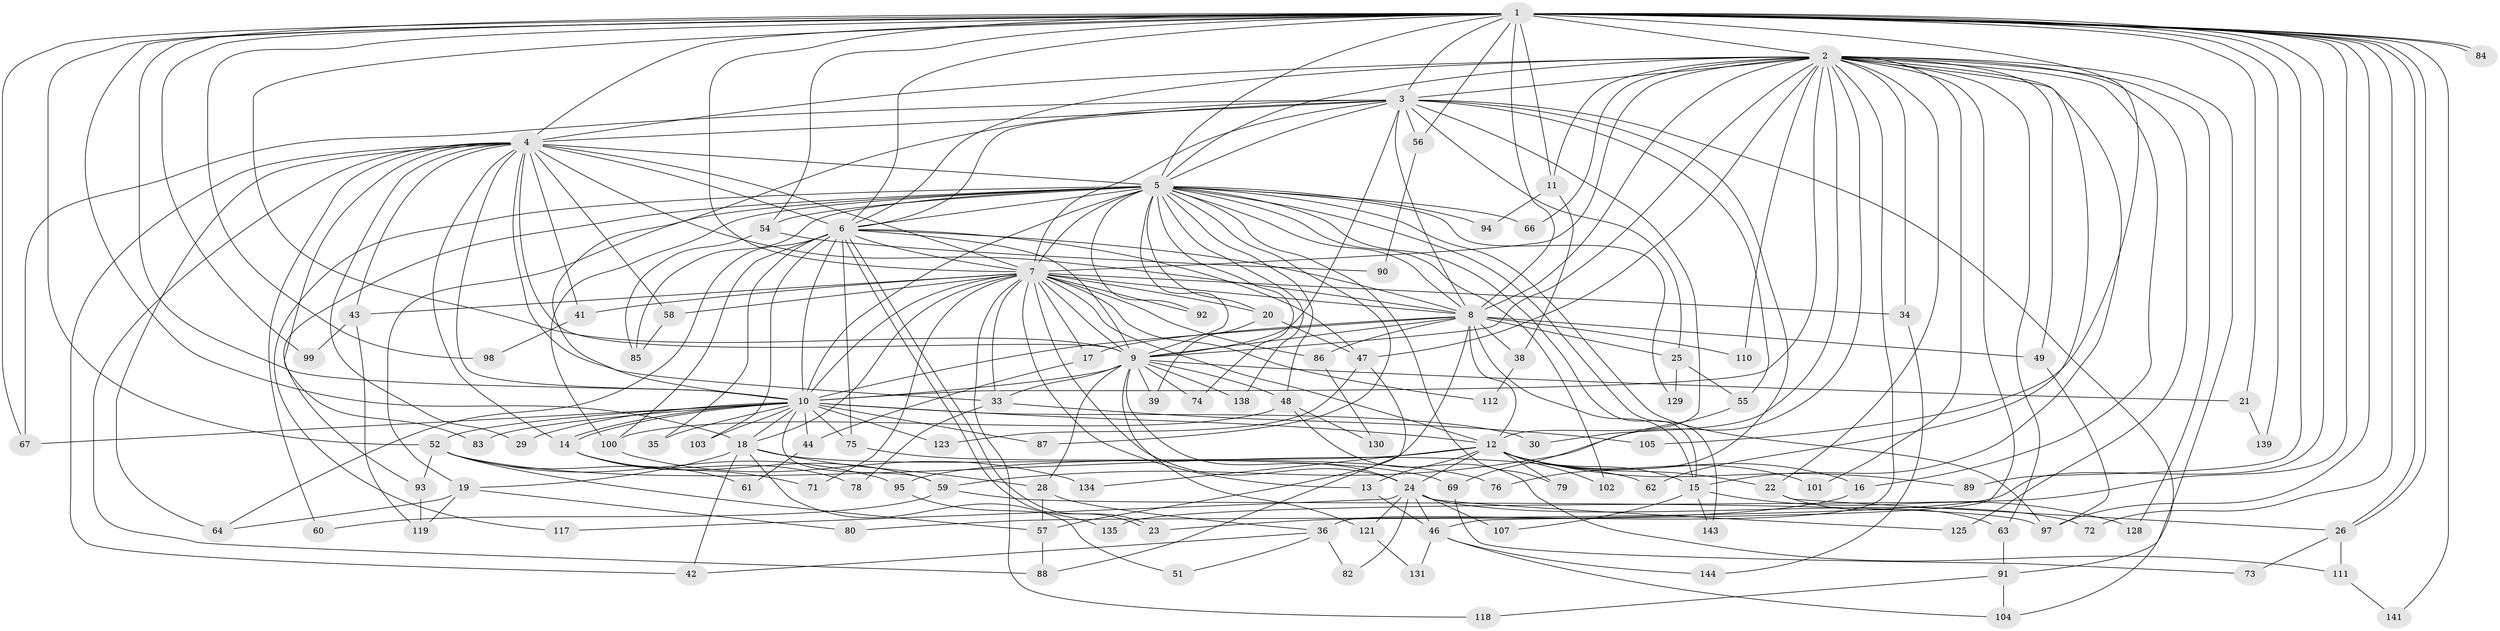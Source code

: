 // original degree distribution, {31: 0.006896551724137931, 30: 0.006896551724137931, 16: 0.013793103448275862, 20: 0.006896551724137931, 29: 0.013793103448275862, 18: 0.006896551724137931, 27: 0.006896551724137931, 19: 0.006896551724137931, 4: 0.10344827586206896, 13: 0.006896551724137931, 3: 0.23448275862068965, 7: 0.013793103448275862, 8: 0.006896551724137931, 9: 0.006896551724137931, 5: 0.06206896551724138, 2: 0.496551724137931}
// Generated by graph-tools (version 1.1) at 2025/41/03/06/25 10:41:33]
// undirected, 112 vertices, 273 edges
graph export_dot {
graph [start="1"]
  node [color=gray90,style=filled];
  1 [super="+65"];
  2 [super="+27"];
  3 [super="+132"];
  4 [super="+31"];
  5 [super="+127"];
  6 [super="+122"];
  7 [super="+124"];
  8 [super="+40"];
  9 [super="+32"];
  10 [super="+145"];
  11;
  12 [super="+45"];
  13;
  14 [super="+50"];
  15 [super="+37"];
  16;
  17;
  18 [super="+137"];
  19 [super="+68"];
  20 [super="+53"];
  21;
  22;
  23 [super="+133"];
  24 [super="+108"];
  25;
  26 [super="+140"];
  28 [super="+113"];
  29;
  30;
  33 [super="+70"];
  34;
  35;
  36;
  38;
  39;
  41;
  42 [super="+114"];
  43;
  44 [super="+142"];
  46 [super="+96"];
  47;
  48 [super="+109"];
  49 [super="+116"];
  51;
  52;
  54;
  55;
  56;
  57;
  58;
  59 [super="+77"];
  60;
  61;
  62;
  63;
  64;
  66;
  67 [super="+81"];
  69;
  71;
  72;
  73;
  74;
  75;
  76;
  78;
  79;
  80;
  82;
  83;
  84;
  85 [super="+120"];
  86;
  87;
  88 [super="+136"];
  89;
  90;
  91 [super="+115"];
  92;
  93 [super="+126"];
  94;
  95;
  97 [super="+106"];
  98;
  99;
  100;
  101;
  102;
  103;
  104;
  105;
  107;
  110;
  111;
  112;
  117;
  118;
  119;
  121;
  123;
  125;
  128;
  129;
  130;
  131;
  134;
  135;
  138;
  139;
  141;
  143;
  144;
  1 -- 2 [weight=2];
  1 -- 3;
  1 -- 4;
  1 -- 5;
  1 -- 6;
  1 -- 7;
  1 -- 8 [weight=2];
  1 -- 9;
  1 -- 10 [weight=2];
  1 -- 11;
  1 -- 18;
  1 -- 21;
  1 -- 26;
  1 -- 26;
  1 -- 52;
  1 -- 54;
  1 -- 56;
  1 -- 72;
  1 -- 80;
  1 -- 84;
  1 -- 84;
  1 -- 89;
  1 -- 98;
  1 -- 105;
  1 -- 135;
  1 -- 139;
  1 -- 141;
  1 -- 99;
  1 -- 67;
  1 -- 97;
  2 -- 3;
  2 -- 4;
  2 -- 5;
  2 -- 6;
  2 -- 7 [weight=2];
  2 -- 8;
  2 -- 9;
  2 -- 10;
  2 -- 11;
  2 -- 15;
  2 -- 16;
  2 -- 22;
  2 -- 30;
  2 -- 34;
  2 -- 36;
  2 -- 47;
  2 -- 49;
  2 -- 59;
  2 -- 62;
  2 -- 63;
  2 -- 66;
  2 -- 91;
  2 -- 101;
  2 -- 110;
  2 -- 125;
  2 -- 128;
  2 -- 46;
  3 -- 4;
  3 -- 5;
  3 -- 6;
  3 -- 7;
  3 -- 8;
  3 -- 9;
  3 -- 10;
  3 -- 25;
  3 -- 55;
  3 -- 56;
  3 -- 67;
  3 -- 76;
  3 -- 104;
  3 -- 12;
  4 -- 5;
  4 -- 6;
  4 -- 7;
  4 -- 8;
  4 -- 9 [weight=2];
  4 -- 10;
  4 -- 29;
  4 -- 41;
  4 -- 42;
  4 -- 43;
  4 -- 58;
  4 -- 60;
  4 -- 64;
  4 -- 83;
  4 -- 33;
  4 -- 88;
  4 -- 14;
  5 -- 6;
  5 -- 7;
  5 -- 8;
  5 -- 9;
  5 -- 10;
  5 -- 19;
  5 -- 20;
  5 -- 48;
  5 -- 54;
  5 -- 66;
  5 -- 74;
  5 -- 79;
  5 -- 87;
  5 -- 92;
  5 -- 93;
  5 -- 94;
  5 -- 97;
  5 -- 100;
  5 -- 102;
  5 -- 117;
  5 -- 129;
  5 -- 138;
  5 -- 143;
  5 -- 85;
  5 -- 15;
  6 -- 7;
  6 -- 8;
  6 -- 9;
  6 -- 10 [weight=2];
  6 -- 23;
  6 -- 23;
  6 -- 35;
  6 -- 47;
  6 -- 64;
  6 -- 75;
  6 -- 100;
  6 -- 103;
  7 -- 8;
  7 -- 9 [weight=2];
  7 -- 10;
  7 -- 12;
  7 -- 13;
  7 -- 17;
  7 -- 20;
  7 -- 33;
  7 -- 34;
  7 -- 41;
  7 -- 43;
  7 -- 58;
  7 -- 71;
  7 -- 86;
  7 -- 92;
  7 -- 112;
  7 -- 118;
  7 -- 18;
  7 -- 24;
  8 -- 9;
  8 -- 10;
  8 -- 17;
  8 -- 25;
  8 -- 38;
  8 -- 49;
  8 -- 110;
  8 -- 86;
  8 -- 57;
  8 -- 12;
  8 -- 15;
  9 -- 10;
  9 -- 21;
  9 -- 24;
  9 -- 28;
  9 -- 33;
  9 -- 39;
  9 -- 48;
  9 -- 74;
  9 -- 121;
  9 -- 138;
  10 -- 12;
  10 -- 14 [weight=2];
  10 -- 14;
  10 -- 18;
  10 -- 29;
  10 -- 30;
  10 -- 35;
  10 -- 44 [weight=2];
  10 -- 52;
  10 -- 59;
  10 -- 67;
  10 -- 75;
  10 -- 83;
  10 -- 87;
  10 -- 103;
  10 -- 123;
  11 -- 38;
  11 -- 94;
  12 -- 13;
  12 -- 15;
  12 -- 16;
  12 -- 22;
  12 -- 24;
  12 -- 89;
  12 -- 95;
  12 -- 101;
  12 -- 102;
  12 -- 134;
  12 -- 79;
  13 -- 46;
  14 -- 71;
  14 -- 78;
  14 -- 59;
  15 -- 128;
  15 -- 143;
  15 -- 107;
  16 -- 23;
  17 -- 44;
  18 -- 19;
  18 -- 28;
  18 -- 42;
  18 -- 51;
  18 -- 69;
  19 -- 119;
  19 -- 64;
  19 -- 80;
  20 -- 39;
  20 -- 47;
  21 -- 139;
  22 -- 63;
  22 -- 26;
  24 -- 46;
  24 -- 72;
  24 -- 82;
  24 -- 107;
  24 -- 117;
  24 -- 125;
  24 -- 121;
  25 -- 55;
  25 -- 129;
  26 -- 73;
  26 -- 111;
  28 -- 36;
  28 -- 57;
  33 -- 78;
  33 -- 105;
  34 -- 144;
  36 -- 51;
  36 -- 82;
  36 -- 42;
  38 -- 112;
  41 -- 98;
  43 -- 99;
  43 -- 119;
  44 -- 61;
  46 -- 144;
  46 -- 131;
  46 -- 104;
  47 -- 88;
  47 -- 123;
  48 -- 111;
  48 -- 130;
  48 -- 100;
  49 -- 97;
  52 -- 57;
  52 -- 61;
  52 -- 62;
  52 -- 93;
  52 -- 95;
  54 -- 85;
  54 -- 90;
  55 -- 69;
  56 -- 90;
  57 -- 88;
  58 -- 85;
  59 -- 60;
  59 -- 97;
  63 -- 91;
  69 -- 73;
  75 -- 76;
  86 -- 130;
  91 -- 104;
  91 -- 118;
  93 -- 119;
  95 -- 135;
  100 -- 134;
  111 -- 141;
  121 -- 131;
}
